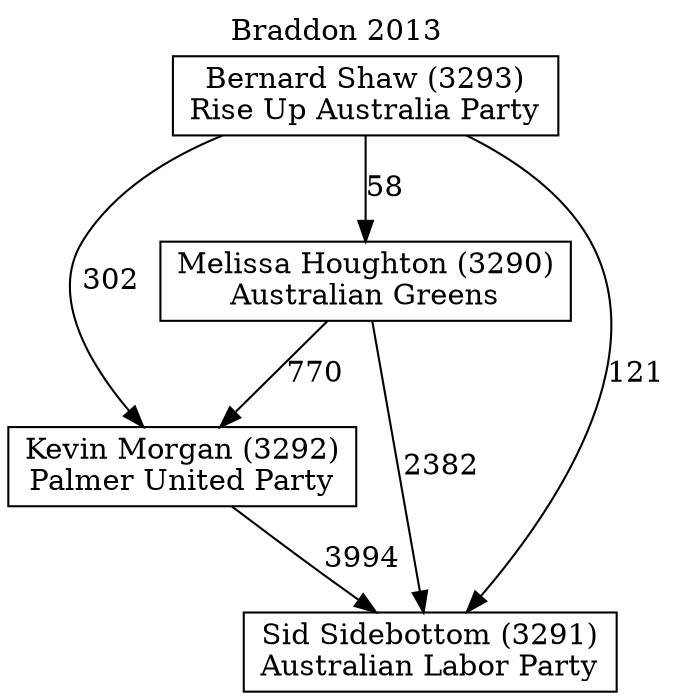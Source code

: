 // House preference flow
digraph "Sid Sidebottom (3291)_Braddon_2013" {
	graph [label="Braddon 2013" labelloc=t mclimit=10]
	node [shape=box]
	"Bernard Shaw (3293)" [label="Bernard Shaw (3293)
Rise Up Australia Party"]
	"Kevin Morgan (3292)" [label="Kevin Morgan (3292)
Palmer United Party"]
	"Melissa Houghton (3290)" [label="Melissa Houghton (3290)
Australian Greens"]
	"Sid Sidebottom (3291)" [label="Sid Sidebottom (3291)
Australian Labor Party"]
	"Bernard Shaw (3293)" -> "Kevin Morgan (3292)" [label=302]
	"Bernard Shaw (3293)" -> "Melissa Houghton (3290)" [label=58]
	"Bernard Shaw (3293)" -> "Sid Sidebottom (3291)" [label=121]
	"Kevin Morgan (3292)" -> "Sid Sidebottom (3291)" [label=3994]
	"Melissa Houghton (3290)" -> "Kevin Morgan (3292)" [label=770]
	"Melissa Houghton (3290)" -> "Sid Sidebottom (3291)" [label=2382]
}
